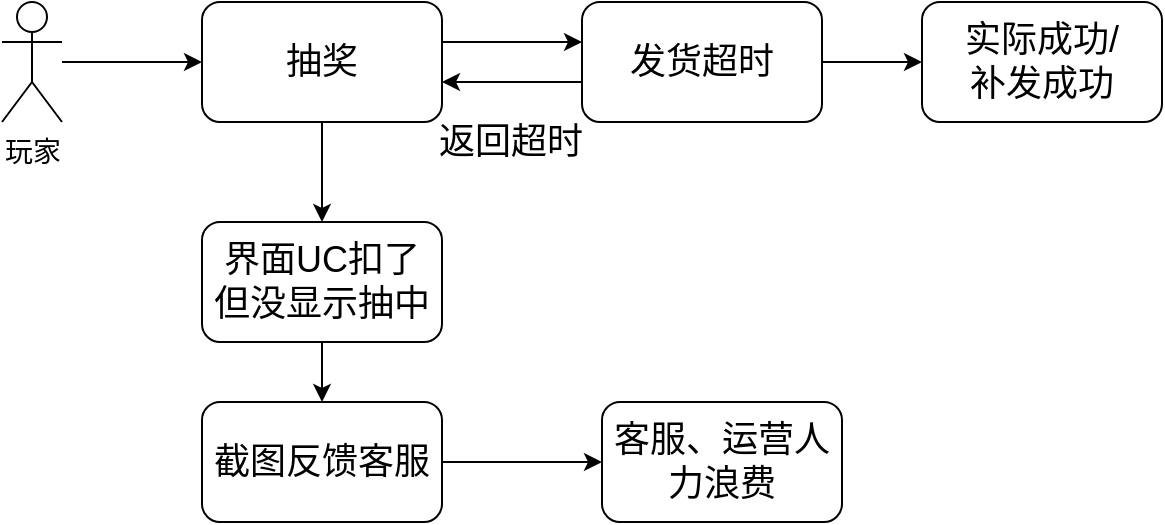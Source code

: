 <mxfile version="20.8.19" type="github">
  <diagram name="第 1 页" id="bB27rlJZbK9WMaBGsadt">
    <mxGraphModel dx="1026" dy="683" grid="1" gridSize="10" guides="1" tooltips="1" connect="1" arrows="1" fold="1" page="1" pageScale="1" pageWidth="827" pageHeight="1169" math="0" shadow="0">
      <root>
        <mxCell id="0" />
        <mxCell id="1" parent="0" />
        <mxCell id="qHIRUqA_OGQ1pi7IOj84-2" value="" style="edgeStyle=orthogonalEdgeStyle;rounded=0;orthogonalLoop=1;jettySize=auto;html=1;" edge="1" parent="1" source="TLzese3YwWzu5oeTVw5_-2" target="qHIRUqA_OGQ1pi7IOj84-1">
          <mxGeometry relative="1" as="geometry" />
        </mxCell>
        <mxCell id="TLzese3YwWzu5oeTVw5_-2" value="&lt;font style=&quot;font-size: 14px;&quot;&gt;玩家&lt;/font&gt;" style="shape=umlActor;verticalLabelPosition=bottom;verticalAlign=top;html=1;outlineConnect=0;" parent="1" vertex="1">
          <mxGeometry x="160" y="260" width="30" height="60" as="geometry" />
        </mxCell>
        <mxCell id="qHIRUqA_OGQ1pi7IOj84-6" value="" style="edgeStyle=orthogonalEdgeStyle;rounded=0;orthogonalLoop=1;jettySize=auto;html=1;fontSize=14;" edge="1" parent="1" source="qHIRUqA_OGQ1pi7IOj84-1" target="qHIRUqA_OGQ1pi7IOj84-5">
          <mxGeometry relative="1" as="geometry">
            <Array as="points">
              <mxPoint x="410" y="280" />
              <mxPoint x="410" y="280" />
            </Array>
          </mxGeometry>
        </mxCell>
        <mxCell id="qHIRUqA_OGQ1pi7IOj84-12" value="" style="edgeStyle=orthogonalEdgeStyle;rounded=0;orthogonalLoop=1;jettySize=auto;html=1;fontSize=18;" edge="1" parent="1" source="qHIRUqA_OGQ1pi7IOj84-1" target="qHIRUqA_OGQ1pi7IOj84-11">
          <mxGeometry relative="1" as="geometry" />
        </mxCell>
        <mxCell id="qHIRUqA_OGQ1pi7IOj84-1" value="&lt;font style=&quot;font-size: 18px;&quot;&gt;抽奖&lt;/font&gt;" style="rounded=1;whiteSpace=wrap;html=1;" vertex="1" parent="1">
          <mxGeometry x="260" y="260" width="120" height="60" as="geometry" />
        </mxCell>
        <mxCell id="qHIRUqA_OGQ1pi7IOj84-9" value="" style="edgeStyle=orthogonalEdgeStyle;rounded=0;orthogonalLoop=1;jettySize=auto;html=1;fontSize=14;" edge="1" parent="1" source="qHIRUqA_OGQ1pi7IOj84-5" target="qHIRUqA_OGQ1pi7IOj84-1">
          <mxGeometry relative="1" as="geometry">
            <Array as="points">
              <mxPoint x="420" y="300" />
              <mxPoint x="420" y="300" />
            </Array>
          </mxGeometry>
        </mxCell>
        <mxCell id="qHIRUqA_OGQ1pi7IOj84-18" value="" style="edgeStyle=orthogonalEdgeStyle;rounded=0;orthogonalLoop=1;jettySize=auto;html=1;fontSize=18;" edge="1" parent="1" source="qHIRUqA_OGQ1pi7IOj84-5" target="qHIRUqA_OGQ1pi7IOj84-17">
          <mxGeometry relative="1" as="geometry" />
        </mxCell>
        <mxCell id="qHIRUqA_OGQ1pi7IOj84-5" value="&lt;span style=&quot;font-size: 18px;&quot;&gt;发货超时&lt;/span&gt;" style="rounded=1;whiteSpace=wrap;html=1;" vertex="1" parent="1">
          <mxGeometry x="450" y="260" width="120" height="60" as="geometry" />
        </mxCell>
        <mxCell id="qHIRUqA_OGQ1pi7IOj84-10" value="&lt;font style=&quot;font-size: 18px;&quot;&gt;返回超时&lt;/font&gt;" style="text;html=1;align=center;verticalAlign=middle;resizable=0;points=[];autosize=1;strokeColor=none;fillColor=none;fontSize=14;" vertex="1" parent="1">
          <mxGeometry x="364" y="310" width="100" height="40" as="geometry" />
        </mxCell>
        <mxCell id="qHIRUqA_OGQ1pi7IOj84-14" value="" style="edgeStyle=orthogonalEdgeStyle;rounded=0;orthogonalLoop=1;jettySize=auto;html=1;fontSize=18;" edge="1" parent="1" source="qHIRUqA_OGQ1pi7IOj84-11" target="qHIRUqA_OGQ1pi7IOj84-13">
          <mxGeometry relative="1" as="geometry" />
        </mxCell>
        <mxCell id="qHIRUqA_OGQ1pi7IOj84-11" value="&lt;font style=&quot;font-size: 18px;&quot;&gt;界面UC扣了&lt;br&gt;但没显示抽中&lt;/font&gt;" style="rounded=1;whiteSpace=wrap;html=1;" vertex="1" parent="1">
          <mxGeometry x="260" y="370" width="120" height="60" as="geometry" />
        </mxCell>
        <mxCell id="qHIRUqA_OGQ1pi7IOj84-16" value="" style="edgeStyle=orthogonalEdgeStyle;rounded=0;orthogonalLoop=1;jettySize=auto;html=1;fontSize=18;" edge="1" parent="1" source="qHIRUqA_OGQ1pi7IOj84-13" target="qHIRUqA_OGQ1pi7IOj84-15">
          <mxGeometry relative="1" as="geometry" />
        </mxCell>
        <mxCell id="qHIRUqA_OGQ1pi7IOj84-13" value="&lt;font style=&quot;font-size: 18px;&quot;&gt;截图反馈客服&lt;/font&gt;" style="whiteSpace=wrap;html=1;rounded=1;" vertex="1" parent="1">
          <mxGeometry x="260" y="460" width="120" height="60" as="geometry" />
        </mxCell>
        <mxCell id="qHIRUqA_OGQ1pi7IOj84-15" value="&lt;font style=&quot;font-size: 18px;&quot;&gt;客服、运营人力浪费&lt;/font&gt;" style="whiteSpace=wrap;html=1;rounded=1;" vertex="1" parent="1">
          <mxGeometry x="460" y="460" width="120" height="60" as="geometry" />
        </mxCell>
        <mxCell id="qHIRUqA_OGQ1pi7IOj84-17" value="&lt;font style=&quot;font-size: 18px;&quot;&gt;实际成功/&lt;br&gt;补发成功&lt;/font&gt;" style="whiteSpace=wrap;html=1;rounded=1;" vertex="1" parent="1">
          <mxGeometry x="620" y="260" width="120" height="60" as="geometry" />
        </mxCell>
      </root>
    </mxGraphModel>
  </diagram>
</mxfile>
